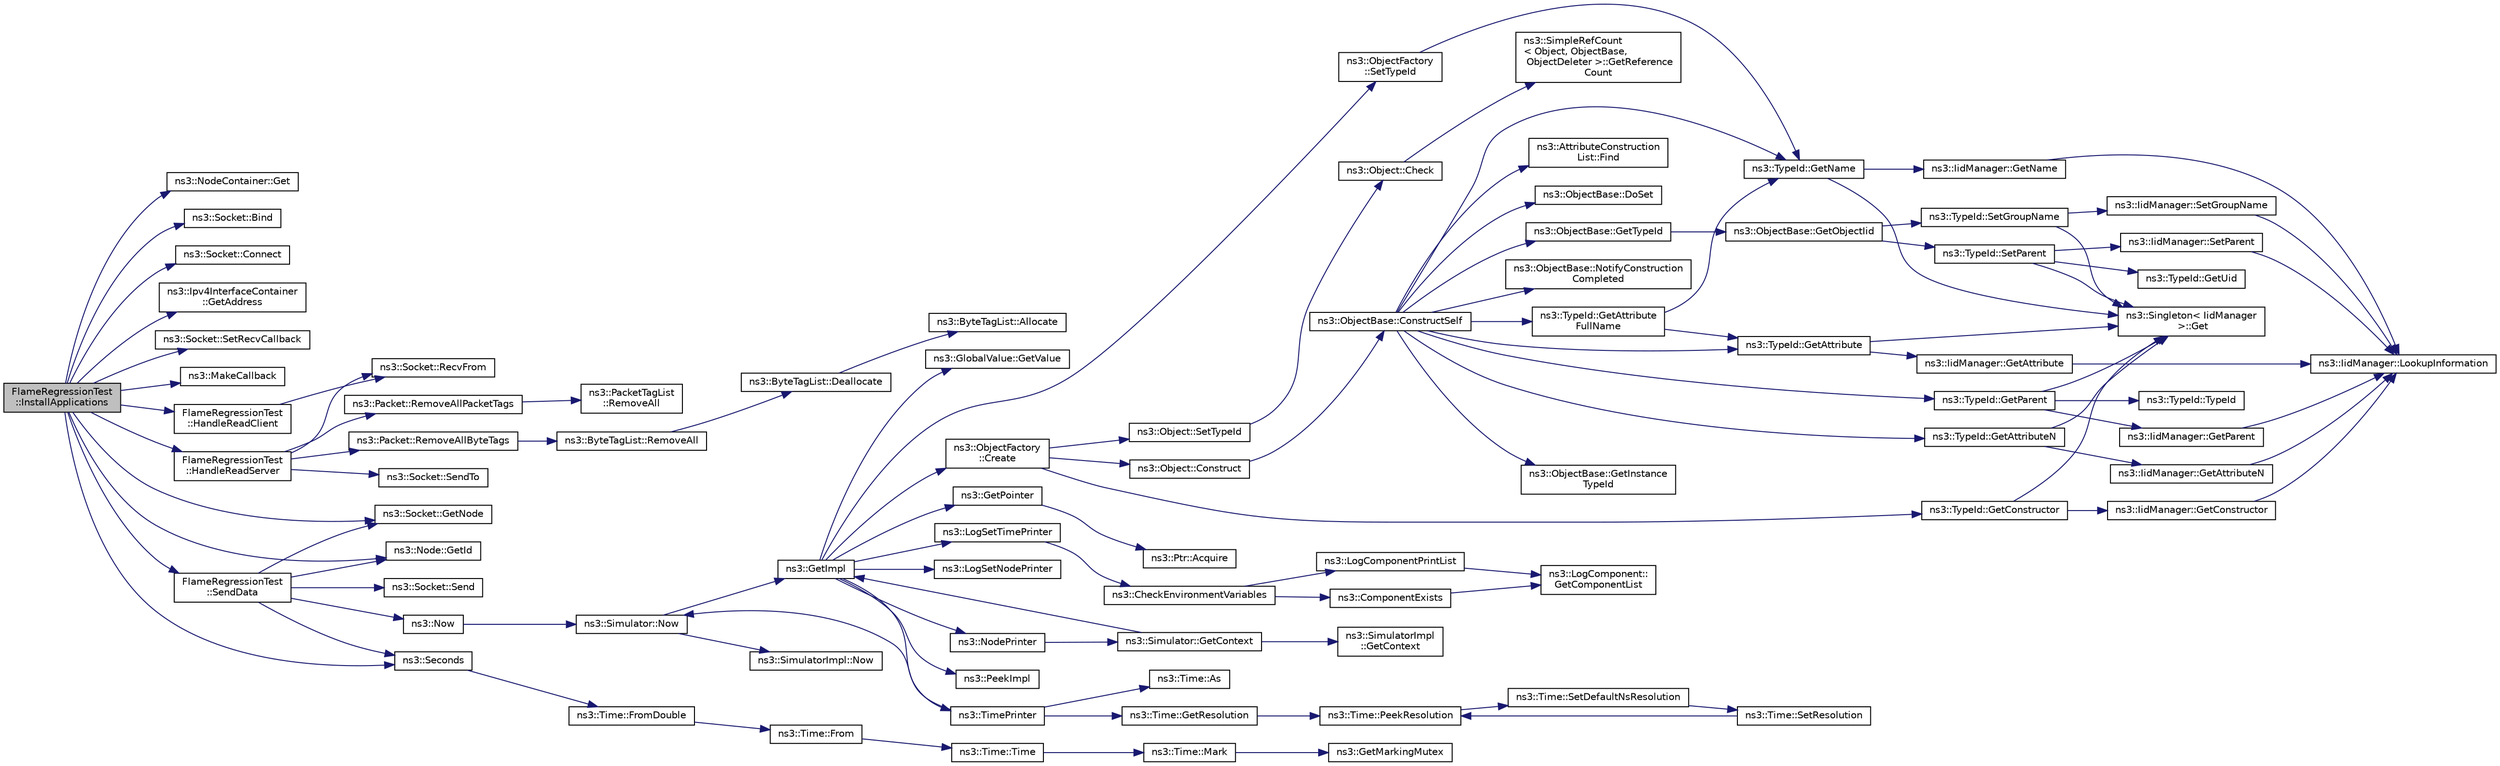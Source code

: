 digraph "FlameRegressionTest::InstallApplications"
{
  edge [fontname="Helvetica",fontsize="10",labelfontname="Helvetica",labelfontsize="10"];
  node [fontname="Helvetica",fontsize="10",shape=record];
  rankdir="LR";
  Node1 [label="FlameRegressionTest\l::InstallApplications",height=0.2,width=0.4,color="black", fillcolor="grey75", style="filled", fontcolor="black"];
  Node1 -> Node2 [color="midnightblue",fontsize="10",style="solid"];
  Node2 [label="ns3::NodeContainer::Get",height=0.2,width=0.4,color="black", fillcolor="white", style="filled",URL="$df/d97/classns3_1_1NodeContainer.html#a9ed96e2ecc22e0f5a3d4842eb9bf90bf",tooltip="Get the Ptr<Node> stored in this container at a given index. "];
  Node1 -> Node3 [color="midnightblue",fontsize="10",style="solid"];
  Node3 [label="ns3::Socket::Bind",height=0.2,width=0.4,color="black", fillcolor="white", style="filled",URL="$d9/df2/classns3_1_1Socket.html#ada93439a43de2028b5a8fc6621dad482",tooltip="Allocate a local endpoint for this socket. "];
  Node1 -> Node4 [color="midnightblue",fontsize="10",style="solid"];
  Node4 [label="ns3::Socket::Connect",height=0.2,width=0.4,color="black", fillcolor="white", style="filled",URL="$d9/df2/classns3_1_1Socket.html#a97f08aaf37b8fd7d4b5cad4dfdd4022a",tooltip="Initiate a connection to a remote host. "];
  Node1 -> Node5 [color="midnightblue",fontsize="10",style="solid"];
  Node5 [label="ns3::Ipv4InterfaceContainer\l::GetAddress",height=0.2,width=0.4,color="black", fillcolor="white", style="filled",URL="$d6/d02/classns3_1_1Ipv4InterfaceContainer.html#ae63208dcd222be986822937ee4aa828c"];
  Node1 -> Node6 [color="midnightblue",fontsize="10",style="solid"];
  Node6 [label="ns3::Socket::SetRecvCallback",height=0.2,width=0.4,color="black", fillcolor="white", style="filled",URL="$d9/df2/classns3_1_1Socket.html#a243f7835ef1a85f9270fd3577e3a40da",tooltip="Notify application when new data is available to be read. "];
  Node1 -> Node7 [color="midnightblue",fontsize="10",style="solid"];
  Node7 [label="ns3::MakeCallback",height=0.2,width=0.4,color="black", fillcolor="white", style="filled",URL="$dd/de0/group__makecallbackmemptr.html#ga9376283685aa99d204048d6a4b7610a4"];
  Node1 -> Node8 [color="midnightblue",fontsize="10",style="solid"];
  Node8 [label="FlameRegressionTest\l::HandleReadClient",height=0.2,width=0.4,color="black", fillcolor="white", style="filled",URL="$d7/dd4/classFlameRegressionTest.html#ab0112bb1d87bc8778ba4219f11eae0f6",tooltip="Handle a packet reception. "];
  Node8 -> Node9 [color="midnightblue",fontsize="10",style="solid"];
  Node9 [label="ns3::Socket::RecvFrom",height=0.2,width=0.4,color="black", fillcolor="white", style="filled",URL="$d9/df2/classns3_1_1Socket.html#af22378d7af9a2745a9eada20210da215",tooltip="Read a single packet from the socket and retrieve the sender address. "];
  Node1 -> Node10 [color="midnightblue",fontsize="10",style="solid"];
  Node10 [label="ns3::Socket::GetNode",height=0.2,width=0.4,color="black", fillcolor="white", style="filled",URL="$d9/df2/classns3_1_1Socket.html#aba642ad4301c1df47befc0aa9afa2e48",tooltip="Return the node this socket is associated with. "];
  Node1 -> Node11 [color="midnightblue",fontsize="10",style="solid"];
  Node11 [label="ns3::Node::GetId",height=0.2,width=0.4,color="black", fillcolor="white", style="filled",URL="$dd/ded/classns3_1_1Node.html#aaf49b64a843565ce3812326313b370ac"];
  Node1 -> Node12 [color="midnightblue",fontsize="10",style="solid"];
  Node12 [label="ns3::Seconds",height=0.2,width=0.4,color="black", fillcolor="white", style="filled",URL="$d1/dec/group__timecivil.html#ga33c34b816f8ff6628e33d5c8e9713b9e"];
  Node12 -> Node13 [color="midnightblue",fontsize="10",style="solid"];
  Node13 [label="ns3::Time::FromDouble",height=0.2,width=0.4,color="black", fillcolor="white", style="filled",URL="$dc/d04/classns3_1_1Time.html#a60e845f4a74e62495b86356afe604cb4"];
  Node13 -> Node14 [color="midnightblue",fontsize="10",style="solid"];
  Node14 [label="ns3::Time::From",height=0.2,width=0.4,color="black", fillcolor="white", style="filled",URL="$dc/d04/classns3_1_1Time.html#a34e4acc13d0e08cc8cb9cd3b838b9baf"];
  Node14 -> Node15 [color="midnightblue",fontsize="10",style="solid"];
  Node15 [label="ns3::Time::Time",height=0.2,width=0.4,color="black", fillcolor="white", style="filled",URL="$dc/d04/classns3_1_1Time.html#a8a39dc1b8cbbd7fe6d940e492d1b925e"];
  Node15 -> Node16 [color="midnightblue",fontsize="10",style="solid"];
  Node16 [label="ns3::Time::Mark",height=0.2,width=0.4,color="black", fillcolor="white", style="filled",URL="$dc/d04/classns3_1_1Time.html#aa7eef2a1119c1c4855d99f1e83d44c54"];
  Node16 -> Node17 [color="midnightblue",fontsize="10",style="solid"];
  Node17 [label="ns3::GetMarkingMutex",height=0.2,width=0.4,color="black", fillcolor="white", style="filled",URL="$d7/d2e/namespacens3.html#ac4356aa982bd2ddb0f7ebbf94539919d"];
  Node1 -> Node18 [color="midnightblue",fontsize="10",style="solid"];
  Node18 [label="FlameRegressionTest\l::SendData",height=0.2,width=0.4,color="black", fillcolor="white", style="filled",URL="$d7/dd4/classFlameRegressionTest.html#a8745e5dad068bbfecd1df44601154cb0"];
  Node18 -> Node19 [color="midnightblue",fontsize="10",style="solid"];
  Node19 [label="ns3::Now",height=0.2,width=0.4,color="black", fillcolor="white", style="filled",URL="$d4/d8b/group__simulator.html#gac3635e2e87f7ce316c89290ee1b01d0d",tooltip="create an ns3::Time instance which contains the current simulation time. "];
  Node19 -> Node20 [color="midnightblue",fontsize="10",style="solid"];
  Node20 [label="ns3::Simulator::Now",height=0.2,width=0.4,color="black", fillcolor="white", style="filled",URL="$d7/deb/classns3_1_1Simulator.html#ac3178fa975b419f7875e7105be122800"];
  Node20 -> Node21 [color="midnightblue",fontsize="10",style="solid"];
  Node21 [label="ns3::GetImpl",height=0.2,width=0.4,color="black", fillcolor="white", style="filled",URL="$d4/d8b/group__simulator.html#ga42eb4eddad41528d4d99794a3dae3fd0",tooltip="Get the SimulatorImpl singleton. "];
  Node21 -> Node22 [color="midnightblue",fontsize="10",style="solid"];
  Node22 [label="ns3::PeekImpl",height=0.2,width=0.4,color="black", fillcolor="white", style="filled",URL="$d4/d8b/group__simulator.html#ga233c5c38de117e4e4a5a9cd168694792",tooltip="Get the static SimulatorImpl instance. "];
  Node21 -> Node23 [color="midnightblue",fontsize="10",style="solid"];
  Node23 [label="ns3::GlobalValue::GetValue",height=0.2,width=0.4,color="black", fillcolor="white", style="filled",URL="$dc/d02/classns3_1_1GlobalValue.html#aa33773cb952ba3c285a03ae2c4769b84"];
  Node21 -> Node24 [color="midnightblue",fontsize="10",style="solid"];
  Node24 [label="ns3::ObjectFactory\l::SetTypeId",height=0.2,width=0.4,color="black", fillcolor="white", style="filled",URL="$d5/d0d/classns3_1_1ObjectFactory.html#a77dcd099064038a1eb7a6b8251229ec3"];
  Node24 -> Node25 [color="midnightblue",fontsize="10",style="solid"];
  Node25 [label="ns3::TypeId::GetName",height=0.2,width=0.4,color="black", fillcolor="white", style="filled",URL="$d6/d11/classns3_1_1TypeId.html#aa3c41c79ae428b3cb396a9c6bb3ef314"];
  Node25 -> Node26 [color="midnightblue",fontsize="10",style="solid"];
  Node26 [label="ns3::Singleton\< IidManager\l \>::Get",height=0.2,width=0.4,color="black", fillcolor="white", style="filled",URL="$d8/d77/classns3_1_1Singleton.html#a80a2cd3c25a27ea72add7a9f7a141ffa"];
  Node25 -> Node27 [color="midnightblue",fontsize="10",style="solid"];
  Node27 [label="ns3::IidManager::GetName",height=0.2,width=0.4,color="black", fillcolor="white", style="filled",URL="$d4/d1c/classns3_1_1IidManager.html#a5d68d0f0f44594dcdec239dbdb5bf53c"];
  Node27 -> Node28 [color="midnightblue",fontsize="10",style="solid"];
  Node28 [label="ns3::IidManager::LookupInformation",height=0.2,width=0.4,color="black", fillcolor="white", style="filled",URL="$d4/d1c/classns3_1_1IidManager.html#a6b1f4ba2815dba27a377e8a8db2384cf"];
  Node21 -> Node29 [color="midnightblue",fontsize="10",style="solid"];
  Node29 [label="ns3::GetPointer",height=0.2,width=0.4,color="black", fillcolor="white", style="filled",URL="$d7/d2e/namespacens3.html#ab4e173cdfd43d17c1a40d5348510a670"];
  Node29 -> Node30 [color="midnightblue",fontsize="10",style="solid"];
  Node30 [label="ns3::Ptr::Acquire",height=0.2,width=0.4,color="black", fillcolor="white", style="filled",URL="$dc/d90/classns3_1_1Ptr.html#a9579b15e8c42dcdff5869d9d987562fb"];
  Node21 -> Node31 [color="midnightblue",fontsize="10",style="solid"];
  Node31 [label="ns3::ObjectFactory\l::Create",height=0.2,width=0.4,color="black", fillcolor="white", style="filled",URL="$d5/d0d/classns3_1_1ObjectFactory.html#a18152e93f0a6fe184ed7300cb31e9896"];
  Node31 -> Node32 [color="midnightblue",fontsize="10",style="solid"];
  Node32 [label="ns3::TypeId::GetConstructor",height=0.2,width=0.4,color="black", fillcolor="white", style="filled",URL="$d6/d11/classns3_1_1TypeId.html#ad9b0bc71ee7593a1ff23ff8d53938e95"];
  Node32 -> Node26 [color="midnightblue",fontsize="10",style="solid"];
  Node32 -> Node33 [color="midnightblue",fontsize="10",style="solid"];
  Node33 [label="ns3::IidManager::GetConstructor",height=0.2,width=0.4,color="black", fillcolor="white", style="filled",URL="$d4/d1c/classns3_1_1IidManager.html#ab10b30abe7efc5456b7930aab8638280"];
  Node33 -> Node28 [color="midnightblue",fontsize="10",style="solid"];
  Node31 -> Node34 [color="midnightblue",fontsize="10",style="solid"];
  Node34 [label="ns3::Object::SetTypeId",height=0.2,width=0.4,color="black", fillcolor="white", style="filled",URL="$d9/d77/classns3_1_1Object.html#a19b1ebd8ec8fe404845e665880a6c5ad"];
  Node34 -> Node35 [color="midnightblue",fontsize="10",style="solid"];
  Node35 [label="ns3::Object::Check",height=0.2,width=0.4,color="black", fillcolor="white", style="filled",URL="$d9/d77/classns3_1_1Object.html#a7e7f89fb0a81d0189cbcacee64b67e4e"];
  Node35 -> Node36 [color="midnightblue",fontsize="10",style="solid"];
  Node36 [label="ns3::SimpleRefCount\l\< Object, ObjectBase,\l ObjectDeleter \>::GetReference\lCount",height=0.2,width=0.4,color="black", fillcolor="white", style="filled",URL="$da/da1/classns3_1_1SimpleRefCount.html#a05378396c93bcc7d6bf78a9ee9ae9cca"];
  Node31 -> Node37 [color="midnightblue",fontsize="10",style="solid"];
  Node37 [label="ns3::Object::Construct",height=0.2,width=0.4,color="black", fillcolor="white", style="filled",URL="$d9/d77/classns3_1_1Object.html#a636e8411dc5228771f45c9b805d348fa"];
  Node37 -> Node38 [color="midnightblue",fontsize="10",style="solid"];
  Node38 [label="ns3::ObjectBase::ConstructSelf",height=0.2,width=0.4,color="black", fillcolor="white", style="filled",URL="$d2/dac/classns3_1_1ObjectBase.html#a5cda18dec6d0744cb652a3ed60056958"];
  Node38 -> Node39 [color="midnightblue",fontsize="10",style="solid"];
  Node39 [label="ns3::ObjectBase::GetInstance\lTypeId",height=0.2,width=0.4,color="black", fillcolor="white", style="filled",URL="$d2/dac/classns3_1_1ObjectBase.html#abe5b43a6f5b99a92a4c3122db31f06fb"];
  Node38 -> Node25 [color="midnightblue",fontsize="10",style="solid"];
  Node38 -> Node40 [color="midnightblue",fontsize="10",style="solid"];
  Node40 [label="ns3::TypeId::GetAttributeN",height=0.2,width=0.4,color="black", fillcolor="white", style="filled",URL="$d6/d11/classns3_1_1TypeId.html#a679c4713f613126a51eb400b345302cb"];
  Node40 -> Node26 [color="midnightblue",fontsize="10",style="solid"];
  Node40 -> Node41 [color="midnightblue",fontsize="10",style="solid"];
  Node41 [label="ns3::IidManager::GetAttributeN",height=0.2,width=0.4,color="black", fillcolor="white", style="filled",URL="$d4/d1c/classns3_1_1IidManager.html#aecf79ed6edb63647774dbfe90cc4f1e2"];
  Node41 -> Node28 [color="midnightblue",fontsize="10",style="solid"];
  Node38 -> Node42 [color="midnightblue",fontsize="10",style="solid"];
  Node42 [label="ns3::TypeId::GetAttribute",height=0.2,width=0.4,color="black", fillcolor="white", style="filled",URL="$d6/d11/classns3_1_1TypeId.html#aa1b746e64e606f94cbedda7cf89788c2"];
  Node42 -> Node26 [color="midnightblue",fontsize="10",style="solid"];
  Node42 -> Node43 [color="midnightblue",fontsize="10",style="solid"];
  Node43 [label="ns3::IidManager::GetAttribute",height=0.2,width=0.4,color="black", fillcolor="white", style="filled",URL="$d4/d1c/classns3_1_1IidManager.html#ae511907e47b48166763e60c583a5a940"];
  Node43 -> Node28 [color="midnightblue",fontsize="10",style="solid"];
  Node38 -> Node44 [color="midnightblue",fontsize="10",style="solid"];
  Node44 [label="ns3::AttributeConstruction\lList::Find",height=0.2,width=0.4,color="black", fillcolor="white", style="filled",URL="$d3/df3/classns3_1_1AttributeConstructionList.html#a22de5cf3e1bcd9dc6c7748fc911811b4"];
  Node38 -> Node45 [color="midnightblue",fontsize="10",style="solid"];
  Node45 [label="ns3::ObjectBase::DoSet",height=0.2,width=0.4,color="black", fillcolor="white", style="filled",URL="$d2/dac/classns3_1_1ObjectBase.html#afe5f2f7b2fabc99aa33f9bb434e3b695"];
  Node38 -> Node46 [color="midnightblue",fontsize="10",style="solid"];
  Node46 [label="ns3::TypeId::GetAttribute\lFullName",height=0.2,width=0.4,color="black", fillcolor="white", style="filled",URL="$d6/d11/classns3_1_1TypeId.html#a1da5483f43630ea65952099fc39944a2"];
  Node46 -> Node42 [color="midnightblue",fontsize="10",style="solid"];
  Node46 -> Node25 [color="midnightblue",fontsize="10",style="solid"];
  Node38 -> Node47 [color="midnightblue",fontsize="10",style="solid"];
  Node47 [label="ns3::TypeId::GetParent",height=0.2,width=0.4,color="black", fillcolor="white", style="filled",URL="$d6/d11/classns3_1_1TypeId.html#ac51f28398d2ef1f9a7790047c43dd22c"];
  Node47 -> Node26 [color="midnightblue",fontsize="10",style="solid"];
  Node47 -> Node48 [color="midnightblue",fontsize="10",style="solid"];
  Node48 [label="ns3::IidManager::GetParent",height=0.2,width=0.4,color="black", fillcolor="white", style="filled",URL="$d4/d1c/classns3_1_1IidManager.html#a504f9d76281bd6149556b1d15e80231d"];
  Node48 -> Node28 [color="midnightblue",fontsize="10",style="solid"];
  Node47 -> Node49 [color="midnightblue",fontsize="10",style="solid"];
  Node49 [label="ns3::TypeId::TypeId",height=0.2,width=0.4,color="black", fillcolor="white", style="filled",URL="$d6/d11/classns3_1_1TypeId.html#ab76e26690f1af4f1cffa6a72245e8928"];
  Node38 -> Node50 [color="midnightblue",fontsize="10",style="solid"];
  Node50 [label="ns3::ObjectBase::GetTypeId",height=0.2,width=0.4,color="black", fillcolor="white", style="filled",URL="$d2/dac/classns3_1_1ObjectBase.html#a2b870298ebceaaeffc9d65e15c022eac"];
  Node50 -> Node51 [color="midnightblue",fontsize="10",style="solid"];
  Node51 [label="ns3::ObjectBase::GetObjectIid",height=0.2,width=0.4,color="black", fillcolor="white", style="filled",URL="$d2/dac/classns3_1_1ObjectBase.html#a4fcfd18844c60f163c5dce52456d111b"];
  Node51 -> Node52 [color="midnightblue",fontsize="10",style="solid"];
  Node52 [label="ns3::TypeId::SetParent",height=0.2,width=0.4,color="black", fillcolor="white", style="filled",URL="$d6/d11/classns3_1_1TypeId.html#abaaca67ab7d2471067e7c275df0f7309"];
  Node52 -> Node53 [color="midnightblue",fontsize="10",style="solid"];
  Node53 [label="ns3::TypeId::GetUid",height=0.2,width=0.4,color="black", fillcolor="white", style="filled",URL="$d6/d11/classns3_1_1TypeId.html#acd3e41de6340d06299f4fd63e2ed8da0"];
  Node52 -> Node26 [color="midnightblue",fontsize="10",style="solid"];
  Node52 -> Node54 [color="midnightblue",fontsize="10",style="solid"];
  Node54 [label="ns3::IidManager::SetParent",height=0.2,width=0.4,color="black", fillcolor="white", style="filled",URL="$d4/d1c/classns3_1_1IidManager.html#a4042931260554c907699367b6811426f"];
  Node54 -> Node28 [color="midnightblue",fontsize="10",style="solid"];
  Node51 -> Node55 [color="midnightblue",fontsize="10",style="solid"];
  Node55 [label="ns3::TypeId::SetGroupName",height=0.2,width=0.4,color="black", fillcolor="white", style="filled",URL="$d6/d11/classns3_1_1TypeId.html#a87ab97caba5bbbd080b4490576f8bb40"];
  Node55 -> Node26 [color="midnightblue",fontsize="10",style="solid"];
  Node55 -> Node56 [color="midnightblue",fontsize="10",style="solid"];
  Node56 [label="ns3::IidManager::SetGroupName",height=0.2,width=0.4,color="black", fillcolor="white", style="filled",URL="$d4/d1c/classns3_1_1IidManager.html#a3bc08ad1c8a26224153caacd2def37de"];
  Node56 -> Node28 [color="midnightblue",fontsize="10",style="solid"];
  Node38 -> Node57 [color="midnightblue",fontsize="10",style="solid"];
  Node57 [label="ns3::ObjectBase::NotifyConstruction\lCompleted",height=0.2,width=0.4,color="black", fillcolor="white", style="filled",URL="$d2/dac/classns3_1_1ObjectBase.html#aa349348317dbdb62a7ee1df89db1eb8b"];
  Node21 -> Node58 [color="midnightblue",fontsize="10",style="solid"];
  Node58 [label="ns3::LogSetTimePrinter",height=0.2,width=0.4,color="black", fillcolor="white", style="filled",URL="$d7/d2e/namespacens3.html#acf6a1749b3febc5a6a5b2b8620138d80"];
  Node58 -> Node59 [color="midnightblue",fontsize="10",style="solid"];
  Node59 [label="ns3::CheckEnvironmentVariables",height=0.2,width=0.4,color="black", fillcolor="white", style="filled",URL="$d8/dff/group__logging.html#gacdc0bdeb2d8a90089d4fb09c4b8569ff"];
  Node59 -> Node60 [color="midnightblue",fontsize="10",style="solid"];
  Node60 [label="ns3::ComponentExists",height=0.2,width=0.4,color="black", fillcolor="white", style="filled",URL="$d8/dff/group__logging.html#gaadcc698770aae684c54dbd1ef4e4b37a"];
  Node60 -> Node61 [color="midnightblue",fontsize="10",style="solid"];
  Node61 [label="ns3::LogComponent::\lGetComponentList",height=0.2,width=0.4,color="black", fillcolor="white", style="filled",URL="$d9/d3f/classns3_1_1LogComponent.html#a63eb2c0fd93c30f9081443c2fd4bffe9"];
  Node59 -> Node62 [color="midnightblue",fontsize="10",style="solid"];
  Node62 [label="ns3::LogComponentPrintList",height=0.2,width=0.4,color="black", fillcolor="white", style="filled",URL="$d7/d2e/namespacens3.html#a5252703c3f8260fd6dc609f1b276e57c"];
  Node62 -> Node61 [color="midnightblue",fontsize="10",style="solid"];
  Node21 -> Node63 [color="midnightblue",fontsize="10",style="solid"];
  Node63 [label="ns3::TimePrinter",height=0.2,width=0.4,color="black", fillcolor="white", style="filled",URL="$d8/dff/group__logging.html#gaaad3642e8247a056cd83001d805b0812"];
  Node63 -> Node64 [color="midnightblue",fontsize="10",style="solid"];
  Node64 [label="ns3::Time::GetResolution",height=0.2,width=0.4,color="black", fillcolor="white", style="filled",URL="$dc/d04/classns3_1_1Time.html#a1444f0f08b5e19f031157609e32fcf98"];
  Node64 -> Node65 [color="midnightblue",fontsize="10",style="solid"];
  Node65 [label="ns3::Time::PeekResolution",height=0.2,width=0.4,color="black", fillcolor="white", style="filled",URL="$dc/d04/classns3_1_1Time.html#a963e53522278fcbdf1ab9f7adbd0f5d6"];
  Node65 -> Node66 [color="midnightblue",fontsize="10",style="solid"];
  Node66 [label="ns3::Time::SetDefaultNsResolution",height=0.2,width=0.4,color="black", fillcolor="white", style="filled",URL="$dc/d04/classns3_1_1Time.html#a6a872e62f71dfa817fef2c549473d980"];
  Node66 -> Node67 [color="midnightblue",fontsize="10",style="solid"];
  Node67 [label="ns3::Time::SetResolution",height=0.2,width=0.4,color="black", fillcolor="white", style="filled",URL="$dc/d04/classns3_1_1Time.html#ac89165ba7715b66017a49c718f4aef09"];
  Node67 -> Node65 [color="midnightblue",fontsize="10",style="solid"];
  Node63 -> Node20 [color="midnightblue",fontsize="10",style="solid"];
  Node63 -> Node68 [color="midnightblue",fontsize="10",style="solid"];
  Node68 [label="ns3::Time::As",height=0.2,width=0.4,color="black", fillcolor="white", style="filled",URL="$dc/d04/classns3_1_1Time.html#a0bb1110638ce9938248bd07865a328ab"];
  Node21 -> Node69 [color="midnightblue",fontsize="10",style="solid"];
  Node69 [label="ns3::LogSetNodePrinter",height=0.2,width=0.4,color="black", fillcolor="white", style="filled",URL="$d7/d2e/namespacens3.html#aa6e659ca357c8309352fa0f146793810"];
  Node21 -> Node70 [color="midnightblue",fontsize="10",style="solid"];
  Node70 [label="ns3::NodePrinter",height=0.2,width=0.4,color="black", fillcolor="white", style="filled",URL="$d8/dff/group__logging.html#gaaffbf70ff3766cd62b8bbd9b140d2a1b"];
  Node70 -> Node71 [color="midnightblue",fontsize="10",style="solid"];
  Node71 [label="ns3::Simulator::GetContext",height=0.2,width=0.4,color="black", fillcolor="white", style="filled",URL="$d7/deb/classns3_1_1Simulator.html#a8514b74ee2c42916b351b33c4a963bb0"];
  Node71 -> Node21 [color="midnightblue",fontsize="10",style="solid"];
  Node71 -> Node72 [color="midnightblue",fontsize="10",style="solid"];
  Node72 [label="ns3::SimulatorImpl\l::GetContext",height=0.2,width=0.4,color="black", fillcolor="white", style="filled",URL="$d2/d19/classns3_1_1SimulatorImpl.html#a8b66270c97766c0adb997e2535648557"];
  Node20 -> Node73 [color="midnightblue",fontsize="10",style="solid"];
  Node73 [label="ns3::SimulatorImpl::Now",height=0.2,width=0.4,color="black", fillcolor="white", style="filled",URL="$d2/d19/classns3_1_1SimulatorImpl.html#aa516c50060846adc6fd316e83ef0797c"];
  Node18 -> Node74 [color="midnightblue",fontsize="10",style="solid"];
  Node74 [label="ns3::Socket::Send",height=0.2,width=0.4,color="black", fillcolor="white", style="filled",URL="$d9/df2/classns3_1_1Socket.html#a036901c8f485fe5b6eab93b7f2ec289d",tooltip="Send data (or dummy data) to the remote host. "];
  Node18 -> Node10 [color="midnightblue",fontsize="10",style="solid"];
  Node18 -> Node11 [color="midnightblue",fontsize="10",style="solid"];
  Node18 -> Node12 [color="midnightblue",fontsize="10",style="solid"];
  Node1 -> Node75 [color="midnightblue",fontsize="10",style="solid"];
  Node75 [label="FlameRegressionTest\l::HandleReadServer",height=0.2,width=0.4,color="black", fillcolor="white", style="filled",URL="$d7/dd4/classFlameRegressionTest.html#ab0ea347ba0dff709c8b80ccc4a311390",tooltip="Handle a packet reception. "];
  Node75 -> Node9 [color="midnightblue",fontsize="10",style="solid"];
  Node75 -> Node76 [color="midnightblue",fontsize="10",style="solid"];
  Node76 [label="ns3::Packet::RemoveAllPacketTags",height=0.2,width=0.4,color="black", fillcolor="white", style="filled",URL="$dd/d7a/classns3_1_1Packet.html#a6c7bc5d1067c1d7fbd0fd70289182e8b",tooltip="Remove all packet tags. "];
  Node76 -> Node77 [color="midnightblue",fontsize="10",style="solid"];
  Node77 [label="ns3::PacketTagList\l::RemoveAll",height=0.2,width=0.4,color="black", fillcolor="white", style="filled",URL="$dd/d19/classns3_1_1PacketTagList.html#a798eb1d77415704e948194564d0eaa4e"];
  Node75 -> Node78 [color="midnightblue",fontsize="10",style="solid"];
  Node78 [label="ns3::Packet::RemoveAllByteTags",height=0.2,width=0.4,color="black", fillcolor="white", style="filled",URL="$dd/d7a/classns3_1_1Packet.html#a083f54c9db31aeff30551a9e20fcda42",tooltip="Remove all byte tags stored in this packet. "];
  Node78 -> Node79 [color="midnightblue",fontsize="10",style="solid"];
  Node79 [label="ns3::ByteTagList::RemoveAll",height=0.2,width=0.4,color="black", fillcolor="white", style="filled",URL="$dd/d64/classns3_1_1ByteTagList.html#a989a5f3c12577fd875e701ea389709cd"];
  Node79 -> Node80 [color="midnightblue",fontsize="10",style="solid"];
  Node80 [label="ns3::ByteTagList::Deallocate",height=0.2,width=0.4,color="black", fillcolor="white", style="filled",URL="$dd/d64/classns3_1_1ByteTagList.html#aebe6943177a3ce90f7fa16188e67f650",tooltip="Deallocates a ByteTagListData. "];
  Node80 -> Node81 [color="midnightblue",fontsize="10",style="solid"];
  Node81 [label="ns3::ByteTagList::Allocate",height=0.2,width=0.4,color="black", fillcolor="white", style="filled",URL="$dd/d64/classns3_1_1ByteTagList.html#a6a23e438aeb894ea188a0ada84437073",tooltip="Allocate the memory for the ByteTagListData. "];
  Node75 -> Node82 [color="midnightblue",fontsize="10",style="solid"];
  Node82 [label="ns3::Socket::SendTo",height=0.2,width=0.4,color="black", fillcolor="white", style="filled",URL="$d9/df2/classns3_1_1Socket.html#af898fce6a58e0dbba23c1c6de1d4220e",tooltip="Send data to a specified peer. "];
}
